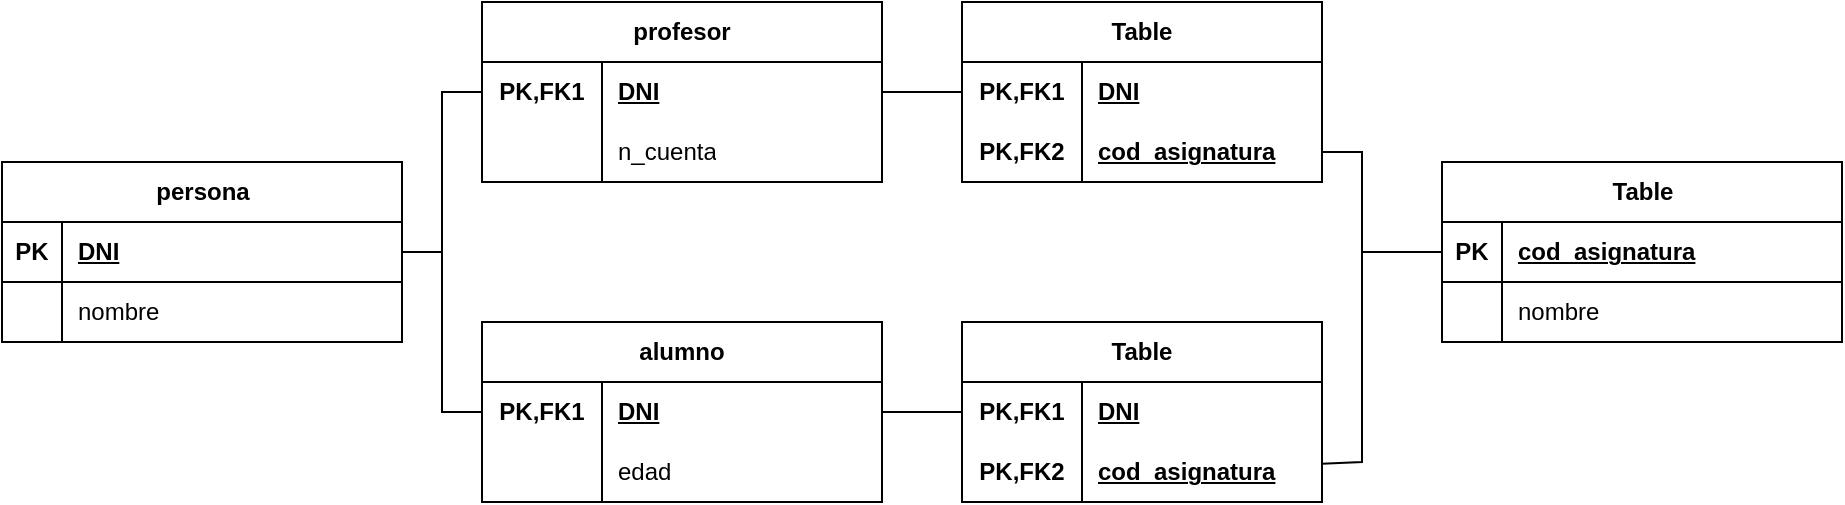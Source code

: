 <mxfile version="22.0.3" type="device">
  <diagram name="Página-1" id="6I3Bg-bPnDhzwwGr2VGl">
    <mxGraphModel dx="1276" dy="654" grid="1" gridSize="10" guides="1" tooltips="1" connect="1" arrows="1" fold="1" page="1" pageScale="1" pageWidth="1169" pageHeight="827" math="0" shadow="0">
      <root>
        <mxCell id="0" />
        <mxCell id="1" parent="0" />
        <mxCell id="HASeWCDiGVgy70-h-HOh-14" value="persona" style="shape=table;startSize=30;container=1;collapsible=1;childLayout=tableLayout;fixedRows=1;rowLines=0;fontStyle=1;align=center;resizeLast=1;html=1;" parent="1" vertex="1">
          <mxGeometry x="40" y="280" width="200" height="90" as="geometry" />
        </mxCell>
        <mxCell id="HASeWCDiGVgy70-h-HOh-15" value="" style="shape=tableRow;horizontal=0;startSize=0;swimlaneHead=0;swimlaneBody=0;fillColor=none;collapsible=0;dropTarget=0;points=[[0,0.5],[1,0.5]];portConstraint=eastwest;top=0;left=0;right=0;bottom=1;" parent="HASeWCDiGVgy70-h-HOh-14" vertex="1">
          <mxGeometry y="30" width="200" height="30" as="geometry" />
        </mxCell>
        <mxCell id="HASeWCDiGVgy70-h-HOh-16" value="PK" style="shape=partialRectangle;connectable=0;fillColor=none;top=0;left=0;bottom=0;right=0;fontStyle=1;overflow=hidden;whiteSpace=wrap;html=1;" parent="HASeWCDiGVgy70-h-HOh-15" vertex="1">
          <mxGeometry width="30" height="30" as="geometry">
            <mxRectangle width="30" height="30" as="alternateBounds" />
          </mxGeometry>
        </mxCell>
        <mxCell id="HASeWCDiGVgy70-h-HOh-17" value="DNI" style="shape=partialRectangle;connectable=0;fillColor=none;top=0;left=0;bottom=0;right=0;align=left;spacingLeft=6;fontStyle=5;overflow=hidden;whiteSpace=wrap;html=1;" parent="HASeWCDiGVgy70-h-HOh-15" vertex="1">
          <mxGeometry x="30" width="170" height="30" as="geometry">
            <mxRectangle width="170" height="30" as="alternateBounds" />
          </mxGeometry>
        </mxCell>
        <mxCell id="HASeWCDiGVgy70-h-HOh-18" value="" style="shape=tableRow;horizontal=0;startSize=0;swimlaneHead=0;swimlaneBody=0;fillColor=none;collapsible=0;dropTarget=0;points=[[0,0.5],[1,0.5]];portConstraint=eastwest;top=0;left=0;right=0;bottom=0;" parent="HASeWCDiGVgy70-h-HOh-14" vertex="1">
          <mxGeometry y="60" width="200" height="30" as="geometry" />
        </mxCell>
        <mxCell id="HASeWCDiGVgy70-h-HOh-19" value="" style="shape=partialRectangle;connectable=0;fillColor=none;top=0;left=0;bottom=0;right=0;editable=1;overflow=hidden;whiteSpace=wrap;html=1;" parent="HASeWCDiGVgy70-h-HOh-18" vertex="1">
          <mxGeometry width="30" height="30" as="geometry">
            <mxRectangle width="30" height="30" as="alternateBounds" />
          </mxGeometry>
        </mxCell>
        <mxCell id="HASeWCDiGVgy70-h-HOh-20" value="nombre" style="shape=partialRectangle;connectable=0;fillColor=none;top=0;left=0;bottom=0;right=0;align=left;spacingLeft=6;overflow=hidden;whiteSpace=wrap;html=1;" parent="HASeWCDiGVgy70-h-HOh-18" vertex="1">
          <mxGeometry x="30" width="170" height="30" as="geometry">
            <mxRectangle width="170" height="30" as="alternateBounds" />
          </mxGeometry>
        </mxCell>
        <mxCell id="0N7xL6XtMJyd-3B3rbff-1" value="profesor" style="shape=table;startSize=30;container=1;collapsible=1;childLayout=tableLayout;fixedRows=1;rowLines=0;fontStyle=1;align=center;resizeLast=1;html=1;whiteSpace=wrap;" vertex="1" parent="1">
          <mxGeometry x="280" y="200" width="200" height="90" as="geometry" />
        </mxCell>
        <mxCell id="0N7xL6XtMJyd-3B3rbff-2" value="" style="shape=tableRow;horizontal=0;startSize=0;swimlaneHead=0;swimlaneBody=0;fillColor=none;collapsible=0;dropTarget=0;points=[[0,0.5],[1,0.5]];portConstraint=eastwest;top=0;left=0;right=0;bottom=0;html=1;" vertex="1" parent="0N7xL6XtMJyd-3B3rbff-1">
          <mxGeometry y="30" width="200" height="30" as="geometry" />
        </mxCell>
        <mxCell id="0N7xL6XtMJyd-3B3rbff-3" value="PK,FK1" style="shape=partialRectangle;connectable=0;fillColor=none;top=0;left=0;bottom=0;right=0;fontStyle=1;overflow=hidden;html=1;whiteSpace=wrap;" vertex="1" parent="0N7xL6XtMJyd-3B3rbff-2">
          <mxGeometry width="60" height="30" as="geometry">
            <mxRectangle width="60" height="30" as="alternateBounds" />
          </mxGeometry>
        </mxCell>
        <mxCell id="0N7xL6XtMJyd-3B3rbff-4" value="DNI" style="shape=partialRectangle;connectable=0;fillColor=none;top=0;left=0;bottom=0;right=0;align=left;spacingLeft=6;fontStyle=5;overflow=hidden;html=1;whiteSpace=wrap;" vertex="1" parent="0N7xL6XtMJyd-3B3rbff-2">
          <mxGeometry x="60" width="140" height="30" as="geometry">
            <mxRectangle width="140" height="30" as="alternateBounds" />
          </mxGeometry>
        </mxCell>
        <mxCell id="0N7xL6XtMJyd-3B3rbff-8" value="" style="shape=tableRow;horizontal=0;startSize=0;swimlaneHead=0;swimlaneBody=0;fillColor=none;collapsible=0;dropTarget=0;points=[[0,0.5],[1,0.5]];portConstraint=eastwest;top=0;left=0;right=0;bottom=0;html=1;" vertex="1" parent="0N7xL6XtMJyd-3B3rbff-1">
          <mxGeometry y="60" width="200" height="30" as="geometry" />
        </mxCell>
        <mxCell id="0N7xL6XtMJyd-3B3rbff-9" value="" style="shape=partialRectangle;connectable=0;fillColor=none;top=0;left=0;bottom=0;right=0;editable=1;overflow=hidden;html=1;whiteSpace=wrap;" vertex="1" parent="0N7xL6XtMJyd-3B3rbff-8">
          <mxGeometry width="60" height="30" as="geometry">
            <mxRectangle width="60" height="30" as="alternateBounds" />
          </mxGeometry>
        </mxCell>
        <mxCell id="0N7xL6XtMJyd-3B3rbff-10" value="n_cuenta" style="shape=partialRectangle;connectable=0;fillColor=none;top=0;left=0;bottom=0;right=0;align=left;spacingLeft=6;overflow=hidden;html=1;whiteSpace=wrap;" vertex="1" parent="0N7xL6XtMJyd-3B3rbff-8">
          <mxGeometry x="60" width="140" height="30" as="geometry">
            <mxRectangle width="140" height="30" as="alternateBounds" />
          </mxGeometry>
        </mxCell>
        <mxCell id="0N7xL6XtMJyd-3B3rbff-14" value="alumno" style="shape=table;startSize=30;container=1;collapsible=1;childLayout=tableLayout;fixedRows=1;rowLines=0;fontStyle=1;align=center;resizeLast=1;html=1;whiteSpace=wrap;" vertex="1" parent="1">
          <mxGeometry x="280" y="360" width="200" height="90" as="geometry" />
        </mxCell>
        <mxCell id="0N7xL6XtMJyd-3B3rbff-15" value="" style="shape=tableRow;horizontal=0;startSize=0;swimlaneHead=0;swimlaneBody=0;fillColor=none;collapsible=0;dropTarget=0;points=[[0,0.5],[1,0.5]];portConstraint=eastwest;top=0;left=0;right=0;bottom=0;html=1;" vertex="1" parent="0N7xL6XtMJyd-3B3rbff-14">
          <mxGeometry y="30" width="200" height="30" as="geometry" />
        </mxCell>
        <mxCell id="0N7xL6XtMJyd-3B3rbff-16" value="PK,FK1" style="shape=partialRectangle;connectable=0;fillColor=none;top=0;left=0;bottom=0;right=0;fontStyle=1;overflow=hidden;html=1;whiteSpace=wrap;" vertex="1" parent="0N7xL6XtMJyd-3B3rbff-15">
          <mxGeometry width="60" height="30" as="geometry">
            <mxRectangle width="60" height="30" as="alternateBounds" />
          </mxGeometry>
        </mxCell>
        <mxCell id="0N7xL6XtMJyd-3B3rbff-17" value="DNI" style="shape=partialRectangle;connectable=0;fillColor=none;top=0;left=0;bottom=0;right=0;align=left;spacingLeft=6;fontStyle=5;overflow=hidden;html=1;whiteSpace=wrap;" vertex="1" parent="0N7xL6XtMJyd-3B3rbff-15">
          <mxGeometry x="60" width="140" height="30" as="geometry">
            <mxRectangle width="140" height="30" as="alternateBounds" />
          </mxGeometry>
        </mxCell>
        <mxCell id="0N7xL6XtMJyd-3B3rbff-21" value="" style="shape=tableRow;horizontal=0;startSize=0;swimlaneHead=0;swimlaneBody=0;fillColor=none;collapsible=0;dropTarget=0;points=[[0,0.5],[1,0.5]];portConstraint=eastwest;top=0;left=0;right=0;bottom=0;html=1;" vertex="1" parent="0N7xL6XtMJyd-3B3rbff-14">
          <mxGeometry y="60" width="200" height="30" as="geometry" />
        </mxCell>
        <mxCell id="0N7xL6XtMJyd-3B3rbff-22" value="" style="shape=partialRectangle;connectable=0;fillColor=none;top=0;left=0;bottom=0;right=0;editable=1;overflow=hidden;html=1;whiteSpace=wrap;" vertex="1" parent="0N7xL6XtMJyd-3B3rbff-21">
          <mxGeometry width="60" height="30" as="geometry">
            <mxRectangle width="60" height="30" as="alternateBounds" />
          </mxGeometry>
        </mxCell>
        <mxCell id="0N7xL6XtMJyd-3B3rbff-23" value="edad" style="shape=partialRectangle;connectable=0;fillColor=none;top=0;left=0;bottom=0;right=0;align=left;spacingLeft=6;overflow=hidden;html=1;whiteSpace=wrap;" vertex="1" parent="0N7xL6XtMJyd-3B3rbff-21">
          <mxGeometry x="60" width="140" height="30" as="geometry">
            <mxRectangle width="140" height="30" as="alternateBounds" />
          </mxGeometry>
        </mxCell>
        <mxCell id="0N7xL6XtMJyd-3B3rbff-27" value="Table" style="shape=table;startSize=30;container=1;collapsible=1;childLayout=tableLayout;fixedRows=1;rowLines=0;fontStyle=1;align=center;resizeLast=1;html=1;" vertex="1" parent="1">
          <mxGeometry x="760" y="280" width="200" height="90" as="geometry" />
        </mxCell>
        <mxCell id="0N7xL6XtMJyd-3B3rbff-28" value="" style="shape=tableRow;horizontal=0;startSize=0;swimlaneHead=0;swimlaneBody=0;fillColor=none;collapsible=0;dropTarget=0;points=[[0,0.5],[1,0.5]];portConstraint=eastwest;top=0;left=0;right=0;bottom=1;" vertex="1" parent="0N7xL6XtMJyd-3B3rbff-27">
          <mxGeometry y="30" width="200" height="30" as="geometry" />
        </mxCell>
        <mxCell id="0N7xL6XtMJyd-3B3rbff-29" value="PK" style="shape=partialRectangle;connectable=0;fillColor=none;top=0;left=0;bottom=0;right=0;fontStyle=1;overflow=hidden;whiteSpace=wrap;html=1;" vertex="1" parent="0N7xL6XtMJyd-3B3rbff-28">
          <mxGeometry width="30" height="30" as="geometry">
            <mxRectangle width="30" height="30" as="alternateBounds" />
          </mxGeometry>
        </mxCell>
        <mxCell id="0N7xL6XtMJyd-3B3rbff-30" value="cod_asignatura" style="shape=partialRectangle;connectable=0;fillColor=none;top=0;left=0;bottom=0;right=0;align=left;spacingLeft=6;fontStyle=5;overflow=hidden;whiteSpace=wrap;html=1;" vertex="1" parent="0N7xL6XtMJyd-3B3rbff-28">
          <mxGeometry x="30" width="170" height="30" as="geometry">
            <mxRectangle width="170" height="30" as="alternateBounds" />
          </mxGeometry>
        </mxCell>
        <mxCell id="0N7xL6XtMJyd-3B3rbff-31" value="" style="shape=tableRow;horizontal=0;startSize=0;swimlaneHead=0;swimlaneBody=0;fillColor=none;collapsible=0;dropTarget=0;points=[[0,0.5],[1,0.5]];portConstraint=eastwest;top=0;left=0;right=0;bottom=0;" vertex="1" parent="0N7xL6XtMJyd-3B3rbff-27">
          <mxGeometry y="60" width="200" height="30" as="geometry" />
        </mxCell>
        <mxCell id="0N7xL6XtMJyd-3B3rbff-32" value="" style="shape=partialRectangle;connectable=0;fillColor=none;top=0;left=0;bottom=0;right=0;editable=1;overflow=hidden;whiteSpace=wrap;html=1;" vertex="1" parent="0N7xL6XtMJyd-3B3rbff-31">
          <mxGeometry width="30" height="30" as="geometry">
            <mxRectangle width="30" height="30" as="alternateBounds" />
          </mxGeometry>
        </mxCell>
        <mxCell id="0N7xL6XtMJyd-3B3rbff-33" value="nombre" style="shape=partialRectangle;connectable=0;fillColor=none;top=0;left=0;bottom=0;right=0;align=left;spacingLeft=6;overflow=hidden;whiteSpace=wrap;html=1;" vertex="1" parent="0N7xL6XtMJyd-3B3rbff-31">
          <mxGeometry x="30" width="170" height="30" as="geometry">
            <mxRectangle width="170" height="30" as="alternateBounds" />
          </mxGeometry>
        </mxCell>
        <mxCell id="0N7xL6XtMJyd-3B3rbff-40" value="Table" style="shape=table;startSize=30;container=1;collapsible=1;childLayout=tableLayout;fixedRows=1;rowLines=0;fontStyle=1;align=center;resizeLast=1;html=1;whiteSpace=wrap;" vertex="1" parent="1">
          <mxGeometry x="520" y="200" width="180" height="90" as="geometry" />
        </mxCell>
        <mxCell id="0N7xL6XtMJyd-3B3rbff-41" value="" style="shape=tableRow;horizontal=0;startSize=0;swimlaneHead=0;swimlaneBody=0;fillColor=none;collapsible=0;dropTarget=0;points=[[0,0.5],[1,0.5]];portConstraint=eastwest;top=0;left=0;right=0;bottom=0;html=1;" vertex="1" parent="0N7xL6XtMJyd-3B3rbff-40">
          <mxGeometry y="30" width="180" height="30" as="geometry" />
        </mxCell>
        <mxCell id="0N7xL6XtMJyd-3B3rbff-42" value="PK,FK1" style="shape=partialRectangle;connectable=0;fillColor=none;top=0;left=0;bottom=0;right=0;fontStyle=1;overflow=hidden;html=1;whiteSpace=wrap;" vertex="1" parent="0N7xL6XtMJyd-3B3rbff-41">
          <mxGeometry width="60" height="30" as="geometry">
            <mxRectangle width="60" height="30" as="alternateBounds" />
          </mxGeometry>
        </mxCell>
        <mxCell id="0N7xL6XtMJyd-3B3rbff-43" value="DNI" style="shape=partialRectangle;connectable=0;fillColor=none;top=0;left=0;bottom=0;right=0;align=left;spacingLeft=6;fontStyle=5;overflow=hidden;html=1;whiteSpace=wrap;" vertex="1" parent="0N7xL6XtMJyd-3B3rbff-41">
          <mxGeometry x="60" width="120" height="30" as="geometry">
            <mxRectangle width="120" height="30" as="alternateBounds" />
          </mxGeometry>
        </mxCell>
        <mxCell id="0N7xL6XtMJyd-3B3rbff-44" value="" style="shape=tableRow;horizontal=0;startSize=0;swimlaneHead=0;swimlaneBody=0;fillColor=none;collapsible=0;dropTarget=0;points=[[0,0.5],[1,0.5]];portConstraint=eastwest;top=0;left=0;right=0;bottom=1;html=1;" vertex="1" parent="0N7xL6XtMJyd-3B3rbff-40">
          <mxGeometry y="60" width="180" height="30" as="geometry" />
        </mxCell>
        <mxCell id="0N7xL6XtMJyd-3B3rbff-45" value="PK,FK2" style="shape=partialRectangle;connectable=0;fillColor=none;top=0;left=0;bottom=0;right=0;fontStyle=1;overflow=hidden;html=1;whiteSpace=wrap;" vertex="1" parent="0N7xL6XtMJyd-3B3rbff-44">
          <mxGeometry width="60" height="30" as="geometry">
            <mxRectangle width="60" height="30" as="alternateBounds" />
          </mxGeometry>
        </mxCell>
        <mxCell id="0N7xL6XtMJyd-3B3rbff-46" value="cod_asignatura" style="shape=partialRectangle;connectable=0;fillColor=none;top=0;left=0;bottom=0;right=0;align=left;spacingLeft=6;fontStyle=5;overflow=hidden;html=1;whiteSpace=wrap;" vertex="1" parent="0N7xL6XtMJyd-3B3rbff-44">
          <mxGeometry x="60" width="120" height="30" as="geometry">
            <mxRectangle width="120" height="30" as="alternateBounds" />
          </mxGeometry>
        </mxCell>
        <mxCell id="0N7xL6XtMJyd-3B3rbff-53" value="Table" style="shape=table;startSize=30;container=1;collapsible=1;childLayout=tableLayout;fixedRows=1;rowLines=0;fontStyle=1;align=center;resizeLast=1;html=1;whiteSpace=wrap;" vertex="1" parent="1">
          <mxGeometry x="520" y="360" width="180" height="90" as="geometry" />
        </mxCell>
        <mxCell id="0N7xL6XtMJyd-3B3rbff-54" value="" style="shape=tableRow;horizontal=0;startSize=0;swimlaneHead=0;swimlaneBody=0;fillColor=none;collapsible=0;dropTarget=0;points=[[0,0.5],[1,0.5]];portConstraint=eastwest;top=0;left=0;right=0;bottom=0;html=1;" vertex="1" parent="0N7xL6XtMJyd-3B3rbff-53">
          <mxGeometry y="30" width="180" height="30" as="geometry" />
        </mxCell>
        <mxCell id="0N7xL6XtMJyd-3B3rbff-55" value="PK,FK1" style="shape=partialRectangle;connectable=0;fillColor=none;top=0;left=0;bottom=0;right=0;fontStyle=1;overflow=hidden;html=1;whiteSpace=wrap;" vertex="1" parent="0N7xL6XtMJyd-3B3rbff-54">
          <mxGeometry width="60" height="30" as="geometry">
            <mxRectangle width="60" height="30" as="alternateBounds" />
          </mxGeometry>
        </mxCell>
        <mxCell id="0N7xL6XtMJyd-3B3rbff-56" value="DNI" style="shape=partialRectangle;connectable=0;fillColor=none;top=0;left=0;bottom=0;right=0;align=left;spacingLeft=6;fontStyle=5;overflow=hidden;html=1;whiteSpace=wrap;" vertex="1" parent="0N7xL6XtMJyd-3B3rbff-54">
          <mxGeometry x="60" width="120" height="30" as="geometry">
            <mxRectangle width="120" height="30" as="alternateBounds" />
          </mxGeometry>
        </mxCell>
        <mxCell id="0N7xL6XtMJyd-3B3rbff-57" value="" style="shape=tableRow;horizontal=0;startSize=0;swimlaneHead=0;swimlaneBody=0;fillColor=none;collapsible=0;dropTarget=0;points=[[0,0.5],[1,0.5]];portConstraint=eastwest;top=0;left=0;right=0;bottom=1;html=1;" vertex="1" parent="0N7xL6XtMJyd-3B3rbff-53">
          <mxGeometry y="60" width="180" height="30" as="geometry" />
        </mxCell>
        <mxCell id="0N7xL6XtMJyd-3B3rbff-58" value="PK,FK2" style="shape=partialRectangle;connectable=0;fillColor=none;top=0;left=0;bottom=0;right=0;fontStyle=1;overflow=hidden;html=1;whiteSpace=wrap;" vertex="1" parent="0N7xL6XtMJyd-3B3rbff-57">
          <mxGeometry width="60" height="30" as="geometry">
            <mxRectangle width="60" height="30" as="alternateBounds" />
          </mxGeometry>
        </mxCell>
        <mxCell id="0N7xL6XtMJyd-3B3rbff-59" value="cod_asignatura" style="shape=partialRectangle;connectable=0;fillColor=none;top=0;left=0;bottom=0;right=0;align=left;spacingLeft=6;fontStyle=5;overflow=hidden;html=1;whiteSpace=wrap;" vertex="1" parent="0N7xL6XtMJyd-3B3rbff-57">
          <mxGeometry x="60" width="120" height="30" as="geometry">
            <mxRectangle width="120" height="30" as="alternateBounds" />
          </mxGeometry>
        </mxCell>
        <mxCell id="0N7xL6XtMJyd-3B3rbff-60" value="" style="endArrow=none;html=1;rounded=0;exitX=1;exitY=0.5;exitDx=0;exitDy=0;" edge="1" parent="1" source="HASeWCDiGVgy70-h-HOh-15" target="0N7xL6XtMJyd-3B3rbff-2">
          <mxGeometry relative="1" as="geometry">
            <mxPoint x="510" y="360" as="sourcePoint" />
            <mxPoint x="670" y="360" as="targetPoint" />
            <Array as="points">
              <mxPoint x="260" y="325" />
              <mxPoint x="260" y="245" />
            </Array>
          </mxGeometry>
        </mxCell>
        <mxCell id="0N7xL6XtMJyd-3B3rbff-61" value="" style="endArrow=none;html=1;rounded=0;entryX=0;entryY=0.5;entryDx=0;entryDy=0;" edge="1" parent="1" source="HASeWCDiGVgy70-h-HOh-14" target="0N7xL6XtMJyd-3B3rbff-15">
          <mxGeometry relative="1" as="geometry">
            <mxPoint x="510" y="360" as="sourcePoint" />
            <mxPoint x="670" y="360" as="targetPoint" />
            <Array as="points">
              <mxPoint x="260" y="325" />
              <mxPoint x="260" y="405" />
            </Array>
          </mxGeometry>
        </mxCell>
        <mxCell id="0N7xL6XtMJyd-3B3rbff-62" value="" style="endArrow=none;html=1;rounded=0;" edge="1" parent="1" source="0N7xL6XtMJyd-3B3rbff-1" target="0N7xL6XtMJyd-3B3rbff-41">
          <mxGeometry relative="1" as="geometry">
            <mxPoint x="510" y="360" as="sourcePoint" />
            <mxPoint x="670" y="360" as="targetPoint" />
          </mxGeometry>
        </mxCell>
        <mxCell id="0N7xL6XtMJyd-3B3rbff-63" value="" style="endArrow=none;html=1;rounded=0;" edge="1" parent="1" source="0N7xL6XtMJyd-3B3rbff-15" target="0N7xL6XtMJyd-3B3rbff-54">
          <mxGeometry relative="1" as="geometry">
            <mxPoint x="510" y="360" as="sourcePoint" />
            <mxPoint x="670" y="360" as="targetPoint" />
          </mxGeometry>
        </mxCell>
        <mxCell id="0N7xL6XtMJyd-3B3rbff-64" value="" style="endArrow=none;html=1;rounded=0;" edge="1" parent="1" source="0N7xL6XtMJyd-3B3rbff-57" target="0N7xL6XtMJyd-3B3rbff-28">
          <mxGeometry relative="1" as="geometry">
            <mxPoint x="510" y="360" as="sourcePoint" />
            <mxPoint x="670" y="360" as="targetPoint" />
            <Array as="points">
              <mxPoint x="720" y="430" />
              <mxPoint x="720" y="325" />
            </Array>
          </mxGeometry>
        </mxCell>
        <mxCell id="0N7xL6XtMJyd-3B3rbff-65" value="" style="endArrow=none;html=1;rounded=0;" edge="1" parent="1" source="0N7xL6XtMJyd-3B3rbff-44" target="0N7xL6XtMJyd-3B3rbff-28">
          <mxGeometry relative="1" as="geometry">
            <mxPoint x="510" y="360" as="sourcePoint" />
            <mxPoint x="670" y="360" as="targetPoint" />
            <Array as="points">
              <mxPoint x="720" y="275" />
              <mxPoint x="720" y="325" />
            </Array>
          </mxGeometry>
        </mxCell>
      </root>
    </mxGraphModel>
  </diagram>
</mxfile>
